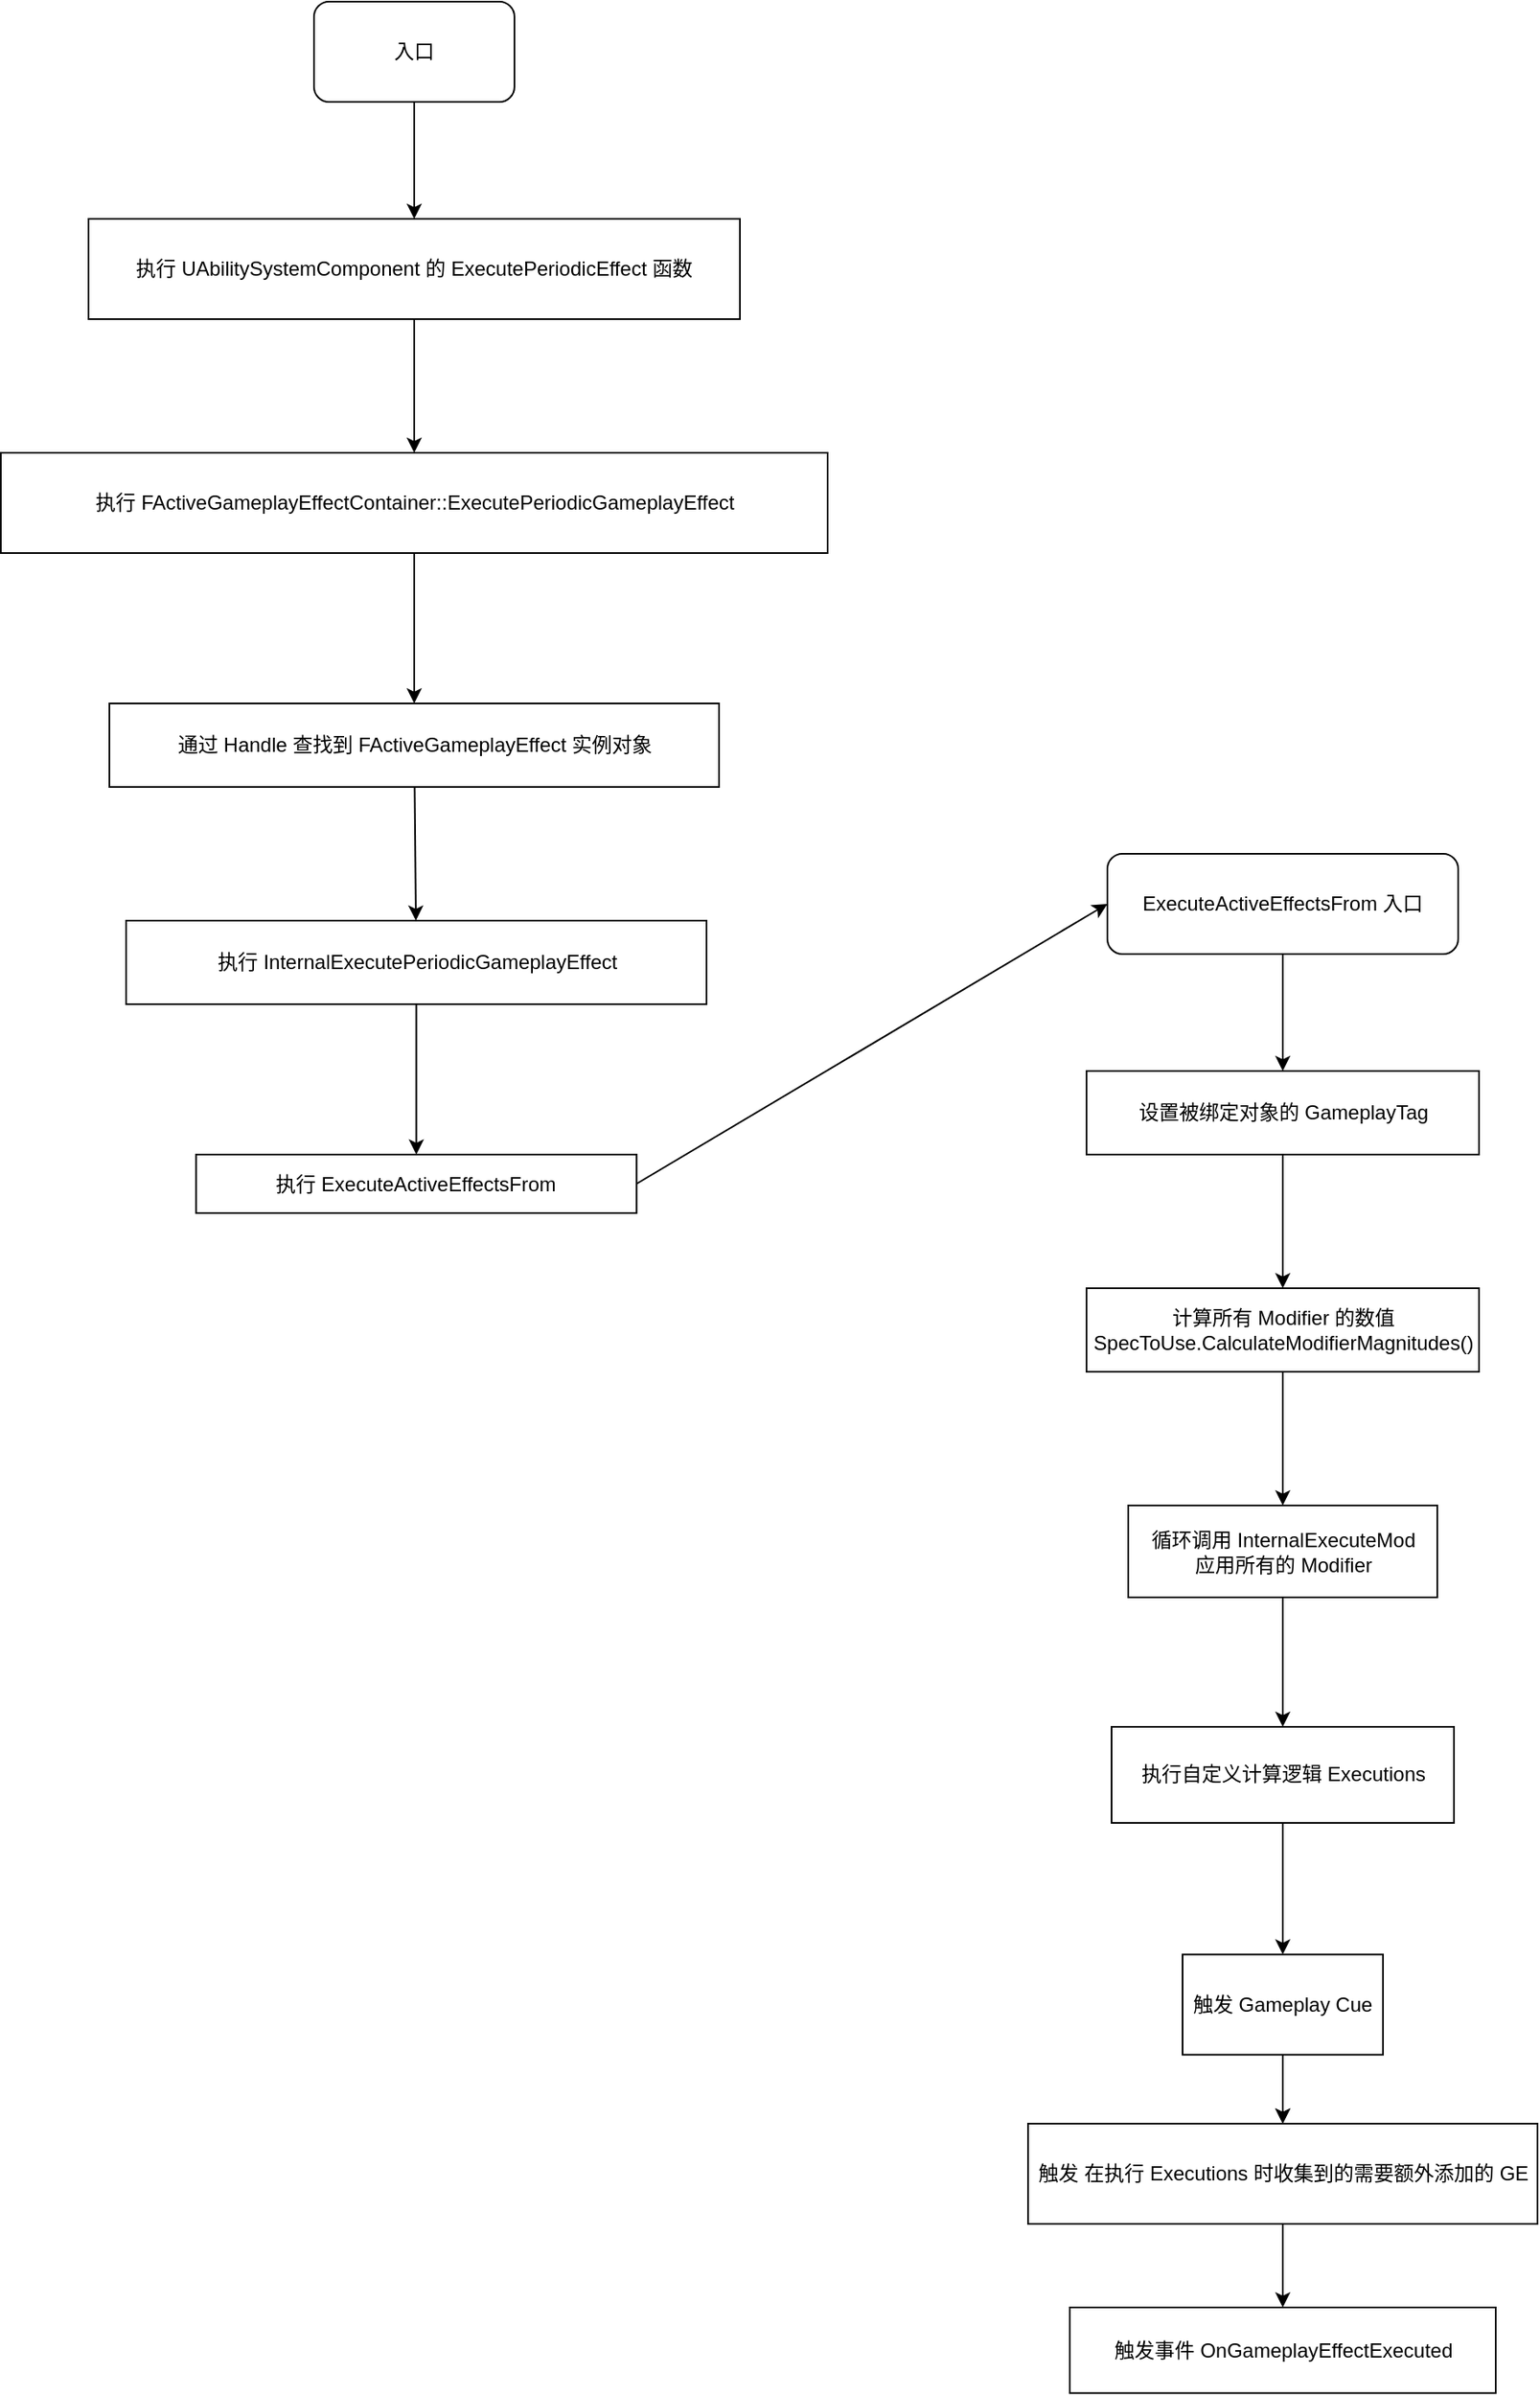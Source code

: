 <mxfile>
    <diagram id="x_KeZj307xf2dDGazPVw" name="Page-1">
        <mxGraphModel dx="1155" dy="656" grid="1" gridSize="10" guides="1" tooltips="1" connect="1" arrows="1" fold="1" page="1" pageScale="1" pageWidth="850" pageHeight="1100" math="0" shadow="0">
            <root>
                <mxCell id="0"/>
                <mxCell id="1" parent="0"/>
                <mxCell id="10" style="edgeStyle=none;html=1;exitX=0.5;exitY=1;exitDx=0;exitDy=0;entryX=0.5;entryY=0;entryDx=0;entryDy=0;" edge="1" parent="1" source="2" target="3">
                    <mxGeometry relative="1" as="geometry"/>
                </mxCell>
                <mxCell id="2" value="入口" style="rounded=1;whiteSpace=wrap;html=1;" vertex="1" parent="1">
                    <mxGeometry x="305" y="30" width="120" height="60" as="geometry"/>
                </mxCell>
                <mxCell id="5" value="" style="edgeStyle=none;html=1;" edge="1" parent="1" source="3" target="4">
                    <mxGeometry relative="1" as="geometry"/>
                </mxCell>
                <mxCell id="3" value="执行 UAbilitySystemComponent 的&amp;nbsp;ExecutePeriodicEffect 函数" style="rounded=0;whiteSpace=wrap;html=1;" vertex="1" parent="1">
                    <mxGeometry x="170" y="160" width="390" height="60" as="geometry"/>
                </mxCell>
                <mxCell id="7" value="" style="edgeStyle=none;html=1;" edge="1" parent="1" source="4" target="6">
                    <mxGeometry relative="1" as="geometry"/>
                </mxCell>
                <mxCell id="4" value="执行 FActiveGameplayEffectContainer::ExecutePeriodicGameplayEffect" style="whiteSpace=wrap;html=1;rounded=0;" vertex="1" parent="1">
                    <mxGeometry x="117.5" y="300" width="495" height="60" as="geometry"/>
                </mxCell>
                <mxCell id="9" value="" style="edgeStyle=none;html=1;" edge="1" parent="1" source="6" target="8">
                    <mxGeometry relative="1" as="geometry"/>
                </mxCell>
                <mxCell id="6" value="通过 Handle 查找到&amp;nbsp;FActiveGameplayEffect 实例对象" style="whiteSpace=wrap;html=1;rounded=0;" vertex="1" parent="1">
                    <mxGeometry x="182.5" y="450" width="365" height="50" as="geometry"/>
                </mxCell>
                <mxCell id="12" value="" style="edgeStyle=none;html=1;" edge="1" parent="1" source="8" target="11">
                    <mxGeometry relative="1" as="geometry"/>
                </mxCell>
                <mxCell id="8" value="执行&amp;nbsp;InternalExecutePeriodicGameplayEffect" style="whiteSpace=wrap;html=1;rounded=0;" vertex="1" parent="1">
                    <mxGeometry x="192.5" y="580" width="347.5" height="50" as="geometry"/>
                </mxCell>
                <mxCell id="16" style="edgeStyle=none;html=1;exitX=1;exitY=0.5;exitDx=0;exitDy=0;entryX=0;entryY=0.5;entryDx=0;entryDy=0;" edge="1" parent="1" source="11" target="15">
                    <mxGeometry relative="1" as="geometry"/>
                </mxCell>
                <mxCell id="11" value="执行&amp;nbsp;ExecuteActiveEffectsFrom" style="whiteSpace=wrap;html=1;rounded=0;" vertex="1" parent="1">
                    <mxGeometry x="234.38" y="720" width="263.75" height="35" as="geometry"/>
                </mxCell>
                <mxCell id="20" style="edgeStyle=none;html=1;exitX=0.5;exitY=1;exitDx=0;exitDy=0;" edge="1" parent="1" source="15" target="19">
                    <mxGeometry relative="1" as="geometry"/>
                </mxCell>
                <mxCell id="15" value="&lt;span style=&quot;color: rgb(0, 0, 0);&quot;&gt;ExecuteActiveEffectsFrom 入口&lt;/span&gt;" style="rounded=1;whiteSpace=wrap;html=1;" vertex="1" parent="1">
                    <mxGeometry x="780" y="540" width="210" height="60" as="geometry"/>
                </mxCell>
                <mxCell id="22" value="" style="edgeStyle=none;html=1;" edge="1" parent="1" source="19" target="21">
                    <mxGeometry relative="1" as="geometry"/>
                </mxCell>
                <mxCell id="19" value="设置被绑定对象的 GameplayTag" style="rounded=0;whiteSpace=wrap;html=1;" vertex="1" parent="1">
                    <mxGeometry x="767.5" y="670" width="235" height="50" as="geometry"/>
                </mxCell>
                <mxCell id="24" value="" style="edgeStyle=none;html=1;" edge="1" parent="1" source="21" target="23">
                    <mxGeometry relative="1" as="geometry"/>
                </mxCell>
                <mxCell id="21" value="计算所有 Modifier 的数值&lt;div&gt;SpecToUse.CalculateModifierMagnitudes()&lt;/div&gt;" style="whiteSpace=wrap;html=1;rounded=0;" vertex="1" parent="1">
                    <mxGeometry x="767.5" y="800" width="235" height="50" as="geometry"/>
                </mxCell>
                <mxCell id="26" value="" style="edgeStyle=none;html=1;" edge="1" parent="1" source="23" target="25">
                    <mxGeometry relative="1" as="geometry"/>
                </mxCell>
                <mxCell id="23" value="&lt;div&gt;循环调用&amp;nbsp;InternalExecuteMod&lt;/div&gt;应用所有的 Modifier" style="rounded=0;whiteSpace=wrap;html=1;" vertex="1" parent="1">
                    <mxGeometry x="792.5" y="930" width="185" height="55" as="geometry"/>
                </mxCell>
                <mxCell id="28" value="" style="edgeStyle=none;html=1;" edge="1" parent="1" source="25" target="27">
                    <mxGeometry relative="1" as="geometry"/>
                </mxCell>
                <mxCell id="25" value="执行自定义计算逻辑 Executions" style="whiteSpace=wrap;html=1;rounded=0;" vertex="1" parent="1">
                    <mxGeometry x="782.5" y="1062.5" width="205" height="57.5" as="geometry"/>
                </mxCell>
                <mxCell id="30" value="" style="edgeStyle=none;html=1;" edge="1" parent="1" source="31" target="29">
                    <mxGeometry relative="1" as="geometry"/>
                </mxCell>
                <mxCell id="32" value="" style="edgeStyle=none;html=1;" edge="1" parent="1" source="27" target="31">
                    <mxGeometry relative="1" as="geometry"/>
                </mxCell>
                <mxCell id="27" value="触发 Gameplay Cue" style="rounded=0;whiteSpace=wrap;html=1;" vertex="1" parent="1">
                    <mxGeometry x="825" y="1198.75" width="120" height="60" as="geometry"/>
                </mxCell>
                <mxCell id="29" value="触发事件&amp;nbsp;OnGameplayEffectExecuted" style="whiteSpace=wrap;html=1;rounded=0;" vertex="1" parent="1">
                    <mxGeometry x="757.5" y="1410" width="255" height="51.25" as="geometry"/>
                </mxCell>
                <mxCell id="33" value="" style="edgeStyle=none;html=1;" edge="1" parent="1" source="27" target="31">
                    <mxGeometry relative="1" as="geometry">
                        <mxPoint x="885" y="1259" as="sourcePoint"/>
                        <mxPoint x="885" y="1410" as="targetPoint"/>
                    </mxGeometry>
                </mxCell>
                <mxCell id="31" value="触发 在执行&amp;nbsp;&lt;span style=&quot;color: rgb(0, 0, 0);&quot;&gt;Executions 时收集到的需要额外添加的 GE&lt;/span&gt;" style="whiteSpace=wrap;html=1;rounded=0;" vertex="1" parent="1">
                    <mxGeometry x="732.5" y="1300" width="305" height="60" as="geometry"/>
                </mxCell>
            </root>
        </mxGraphModel>
    </diagram>
</mxfile>